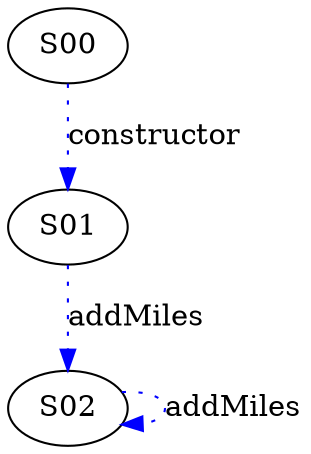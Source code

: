 digraph {



S00->S01 [label="constructor", style="dotted", color="blue"]
S02->S02 [label="addMiles", style="dotted", color="blue"]
S01->S02 [label="addMiles", style="dotted", color="blue"]
}